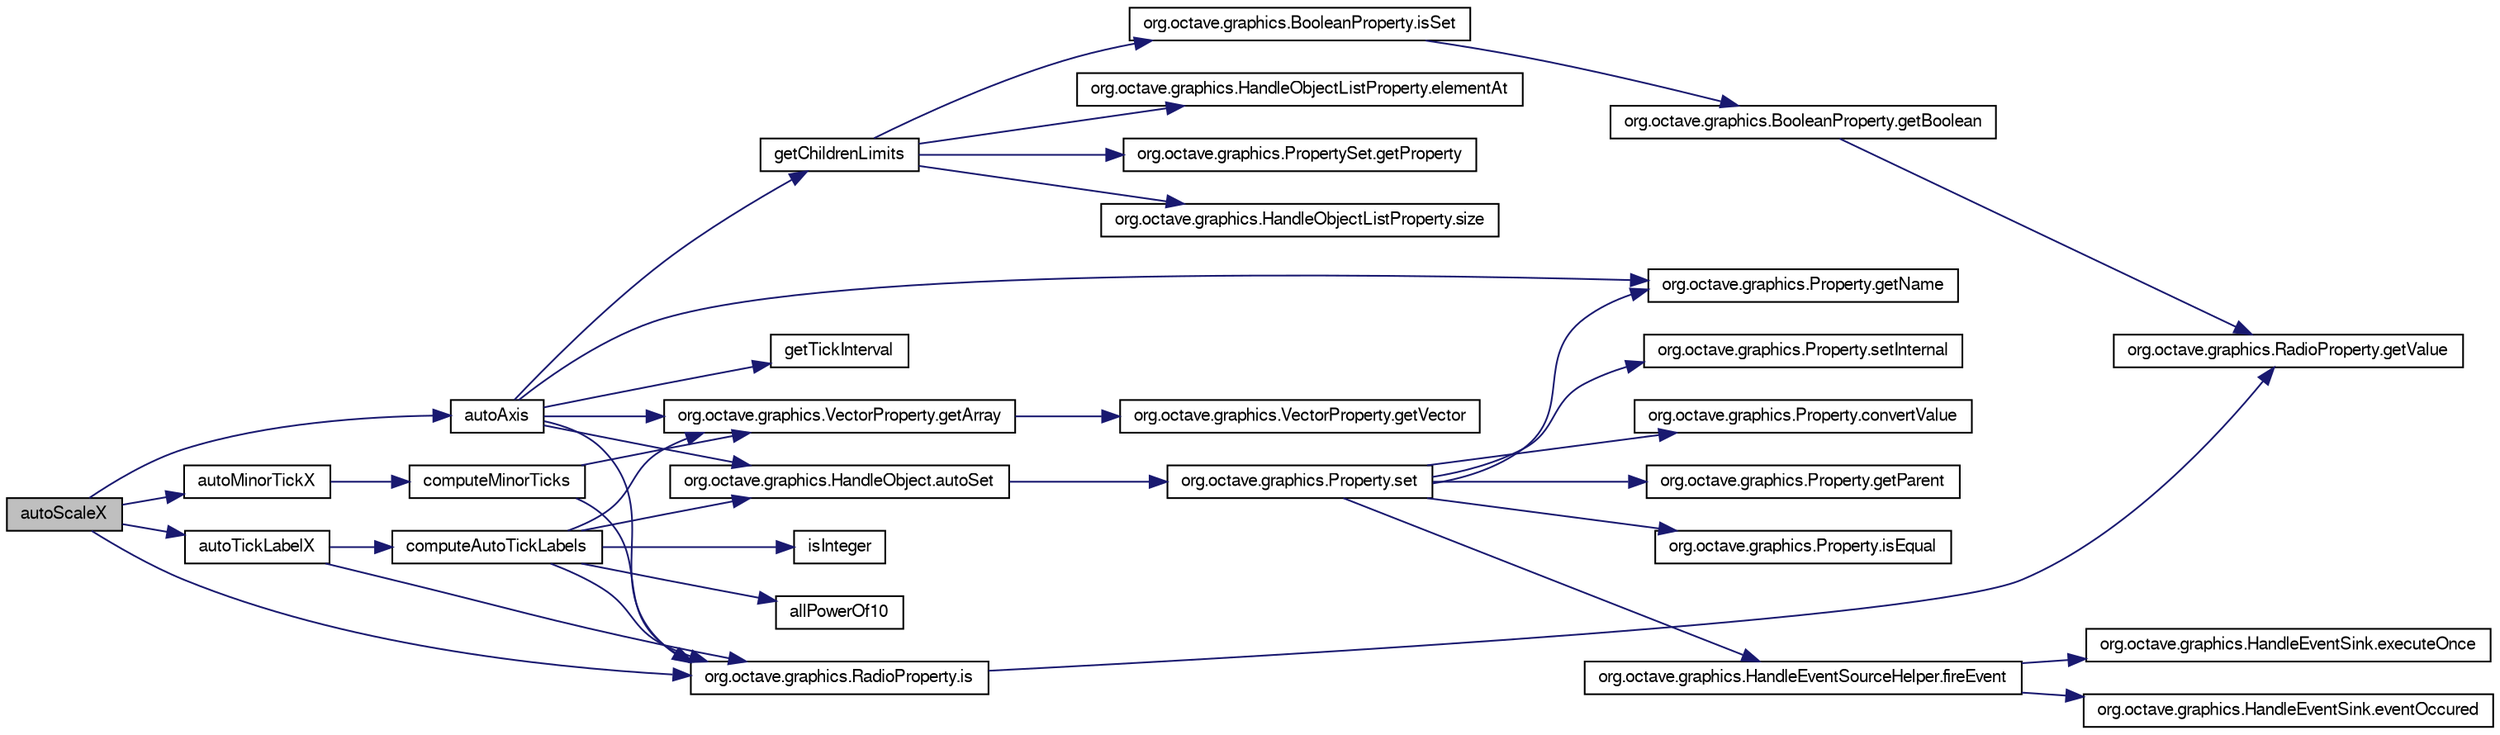 digraph G
{
  edge [fontname="FreeSans",fontsize="10",labelfontname="FreeSans",labelfontsize="10"];
  node [fontname="FreeSans",fontsize="10",shape=record];
  rankdir="LR";
  Node1 [label="autoScaleX",height=0.2,width=0.4,color="black", fillcolor="grey75", style="filled" fontcolor="black"];
  Node1 -> Node2 [color="midnightblue",fontsize="10",style="solid",fontname="FreeSans"];
  Node2 [label="autoAxis",height=0.2,width=0.4,color="black", fillcolor="white", style="filled",URL="$classorg_1_1octave_1_1graphics_1_1_axes_object.html#aa8f75b11e080816b5666a8dd9b7f3bbe"];
  Node2 -> Node3 [color="midnightblue",fontsize="10",style="solid",fontname="FreeSans"];
  Node3 [label="org.octave.graphics.HandleObject.autoSet",height=0.2,width=0.4,color="black", fillcolor="white", style="filled",URL="$classorg_1_1octave_1_1graphics_1_1_handle_object.html#a8d2c5ee6879fc8f2e181270b7ea9e934"];
  Node3 -> Node4 [color="midnightblue",fontsize="10",style="solid",fontname="FreeSans"];
  Node4 [label="org.octave.graphics.Property.set",height=0.2,width=0.4,color="black", fillcolor="white", style="filled",URL="$classorg_1_1octave_1_1graphics_1_1_property.html#afa1a5457d4b402c51eb58b213de1065f"];
  Node4 -> Node5 [color="midnightblue",fontsize="10",style="solid",fontname="FreeSans"];
  Node5 [label="org.octave.graphics.Property.convertValue",height=0.2,width=0.4,color="black", fillcolor="white", style="filled",URL="$classorg_1_1octave_1_1graphics_1_1_property.html#a0cf42e0d902221b9bc1468664b67af61"];
  Node4 -> Node6 [color="midnightblue",fontsize="10",style="solid",fontname="FreeSans"];
  Node6 [label="org.octave.graphics.HandleEventSourceHelper.fireEvent",height=0.2,width=0.4,color="black", fillcolor="white", style="filled",URL="$classorg_1_1octave_1_1graphics_1_1_handle_event_source_helper.html#a5796b678f5ec69c49edfb0433a55fcdd"];
  Node6 -> Node7 [color="midnightblue",fontsize="10",style="solid",fontname="FreeSans"];
  Node7 [label="org.octave.graphics.HandleEventSink.eventOccured",height=0.2,width=0.4,color="black", fillcolor="white", style="filled",URL="$interfaceorg_1_1octave_1_1graphics_1_1_handle_event_sink.html#af57803a1a5423527ed510fa8f99837d3"];
  Node6 -> Node8 [color="midnightblue",fontsize="10",style="solid",fontname="FreeSans"];
  Node8 [label="org.octave.graphics.HandleEventSink.executeOnce",height=0.2,width=0.4,color="black", fillcolor="white", style="filled",URL="$interfaceorg_1_1octave_1_1graphics_1_1_handle_event_sink.html#a8e7a2e3153e7c94f6129087e2a6a62b5"];
  Node4 -> Node9 [color="midnightblue",fontsize="10",style="solid",fontname="FreeSans"];
  Node9 [label="org.octave.graphics.Property.getName",height=0.2,width=0.4,color="black", fillcolor="white", style="filled",URL="$classorg_1_1octave_1_1graphics_1_1_property.html#a78ee178b6a73658d65ca60da4d1e6683"];
  Node4 -> Node10 [color="midnightblue",fontsize="10",style="solid",fontname="FreeSans"];
  Node10 [label="org.octave.graphics.Property.getParent",height=0.2,width=0.4,color="black", fillcolor="white", style="filled",URL="$classorg_1_1octave_1_1graphics_1_1_property.html#a3a86c86371259e59b09618cc300d8236"];
  Node4 -> Node11 [color="midnightblue",fontsize="10",style="solid",fontname="FreeSans"];
  Node11 [label="org.octave.graphics.Property.isEqual",height=0.2,width=0.4,color="black", fillcolor="white", style="filled",URL="$classorg_1_1octave_1_1graphics_1_1_property.html#a0e57b9692f447d896661e3be6198389d"];
  Node4 -> Node12 [color="midnightblue",fontsize="10",style="solid",fontname="FreeSans"];
  Node12 [label="org.octave.graphics.Property.setInternal",height=0.2,width=0.4,color="black", fillcolor="white", style="filled",URL="$classorg_1_1octave_1_1graphics_1_1_property.html#a571fa56bb076982d2bdb9f6a4e670434"];
  Node2 -> Node13 [color="midnightblue",fontsize="10",style="solid",fontname="FreeSans"];
  Node13 [label="org.octave.graphics.VectorProperty.getArray",height=0.2,width=0.4,color="black", fillcolor="white", style="filled",URL="$classorg_1_1octave_1_1graphics_1_1_vector_property.html#ac9573ab949db7e86c1b0bd502d50e9f1"];
  Node13 -> Node14 [color="midnightblue",fontsize="10",style="solid",fontname="FreeSans"];
  Node14 [label="org.octave.graphics.VectorProperty.getVector",height=0.2,width=0.4,color="black", fillcolor="white", style="filled",URL="$classorg_1_1octave_1_1graphics_1_1_vector_property.html#a4ee8a1258ab4c3158a01e1442835be2a"];
  Node2 -> Node15 [color="midnightblue",fontsize="10",style="solid",fontname="FreeSans"];
  Node15 [label="getChildrenLimits",height=0.2,width=0.4,color="black", fillcolor="white", style="filled",URL="$classorg_1_1octave_1_1graphics_1_1_axes_object.html#a04318beaa2d19c42f370ac277263aecc"];
  Node15 -> Node16 [color="midnightblue",fontsize="10",style="solid",fontname="FreeSans"];
  Node16 [label="org.octave.graphics.HandleObjectListProperty.elementAt",height=0.2,width=0.4,color="black", fillcolor="white", style="filled",URL="$classorg_1_1octave_1_1graphics_1_1_handle_object_list_property.html#ad4f83b73289f32a66f2d7c611f830616"];
  Node15 -> Node17 [color="midnightblue",fontsize="10",style="solid",fontname="FreeSans"];
  Node17 [label="org.octave.graphics.PropertySet.getProperty",height=0.2,width=0.4,color="black", fillcolor="white", style="filled",URL="$classorg_1_1octave_1_1graphics_1_1_property_set.html#aad2189c419f796940ee70ec50021b16d"];
  Node15 -> Node18 [color="midnightblue",fontsize="10",style="solid",fontname="FreeSans"];
  Node18 [label="org.octave.graphics.BooleanProperty.isSet",height=0.2,width=0.4,color="black", fillcolor="white", style="filled",URL="$classorg_1_1octave_1_1graphics_1_1_boolean_property.html#a0f37ee693b8c642f92730745dcd6b8dc"];
  Node18 -> Node19 [color="midnightblue",fontsize="10",style="solid",fontname="FreeSans"];
  Node19 [label="org.octave.graphics.BooleanProperty.getBoolean",height=0.2,width=0.4,color="black", fillcolor="white", style="filled",URL="$classorg_1_1octave_1_1graphics_1_1_boolean_property.html#a99fc68d1fa96ede78d81f2b038d0083b"];
  Node19 -> Node20 [color="midnightblue",fontsize="10",style="solid",fontname="FreeSans"];
  Node20 [label="org.octave.graphics.RadioProperty.getValue",height=0.2,width=0.4,color="black", fillcolor="white", style="filled",URL="$classorg_1_1octave_1_1graphics_1_1_radio_property.html#a574b29843fb09dff2bf8edd82341f051"];
  Node15 -> Node21 [color="midnightblue",fontsize="10",style="solid",fontname="FreeSans"];
  Node21 [label="org.octave.graphics.HandleObjectListProperty.size",height=0.2,width=0.4,color="black", fillcolor="white", style="filled",URL="$classorg_1_1octave_1_1graphics_1_1_handle_object_list_property.html#af4b57d21919c42d55af03391f91a1c08"];
  Node2 -> Node9 [color="midnightblue",fontsize="10",style="solid",fontname="FreeSans"];
  Node2 -> Node22 [color="midnightblue",fontsize="10",style="solid",fontname="FreeSans"];
  Node22 [label="getTickInterval",height=0.2,width=0.4,color="black", fillcolor="white", style="filled",URL="$classorg_1_1octave_1_1graphics_1_1_axes_object.html#ae7e1fd6dddc0e2ed0781a0b9b2a26103"];
  Node2 -> Node23 [color="midnightblue",fontsize="10",style="solid",fontname="FreeSans"];
  Node23 [label="org.octave.graphics.RadioProperty.is",height=0.2,width=0.4,color="black", fillcolor="white", style="filled",URL="$classorg_1_1octave_1_1graphics_1_1_radio_property.html#a6b679eb3fe87358e20dc354d8f0e06b7"];
  Node23 -> Node20 [color="midnightblue",fontsize="10",style="solid",fontname="FreeSans"];
  Node1 -> Node24 [color="midnightblue",fontsize="10",style="solid",fontname="FreeSans"];
  Node24 [label="autoMinorTickX",height=0.2,width=0.4,color="black", fillcolor="white", style="filled",URL="$classorg_1_1octave_1_1graphics_1_1_axes_object.html#ab2c9c23880dceb92f2152e189b9e49fc"];
  Node24 -> Node25 [color="midnightblue",fontsize="10",style="solid",fontname="FreeSans"];
  Node25 [label="computeMinorTicks",height=0.2,width=0.4,color="black", fillcolor="white", style="filled",URL="$classorg_1_1octave_1_1graphics_1_1_axes_object.html#a8deb77167cf9a59374a567a0a2409e05"];
  Node25 -> Node13 [color="midnightblue",fontsize="10",style="solid",fontname="FreeSans"];
  Node25 -> Node23 [color="midnightblue",fontsize="10",style="solid",fontname="FreeSans"];
  Node1 -> Node26 [color="midnightblue",fontsize="10",style="solid",fontname="FreeSans"];
  Node26 [label="autoTickLabelX",height=0.2,width=0.4,color="black", fillcolor="white", style="filled",URL="$classorg_1_1octave_1_1graphics_1_1_axes_object.html#adca5d669d820eedaa3c12404ee82eeb0"];
  Node26 -> Node27 [color="midnightblue",fontsize="10",style="solid",fontname="FreeSans"];
  Node27 [label="computeAutoTickLabels",height=0.2,width=0.4,color="black", fillcolor="white", style="filled",URL="$classorg_1_1octave_1_1graphics_1_1_axes_object.html#a763ffac5ea21389b906051734236577e"];
  Node27 -> Node28 [color="midnightblue",fontsize="10",style="solid",fontname="FreeSans"];
  Node28 [label="allPowerOf10",height=0.2,width=0.4,color="black", fillcolor="white", style="filled",URL="$classorg_1_1octave_1_1graphics_1_1_axes_object.html#abdfa578ba32eb5a0d0b6b2c7406185ab"];
  Node27 -> Node3 [color="midnightblue",fontsize="10",style="solid",fontname="FreeSans"];
  Node27 -> Node13 [color="midnightblue",fontsize="10",style="solid",fontname="FreeSans"];
  Node27 -> Node23 [color="midnightblue",fontsize="10",style="solid",fontname="FreeSans"];
  Node27 -> Node29 [color="midnightblue",fontsize="10",style="solid",fontname="FreeSans"];
  Node29 [label="isInteger",height=0.2,width=0.4,color="black", fillcolor="white", style="filled",URL="$classorg_1_1octave_1_1graphics_1_1_axes_object.html#aff56beef5bb2b9cf05cb57e3873aec4e"];
  Node26 -> Node23 [color="midnightblue",fontsize="10",style="solid",fontname="FreeSans"];
  Node1 -> Node23 [color="midnightblue",fontsize="10",style="solid",fontname="FreeSans"];
}
